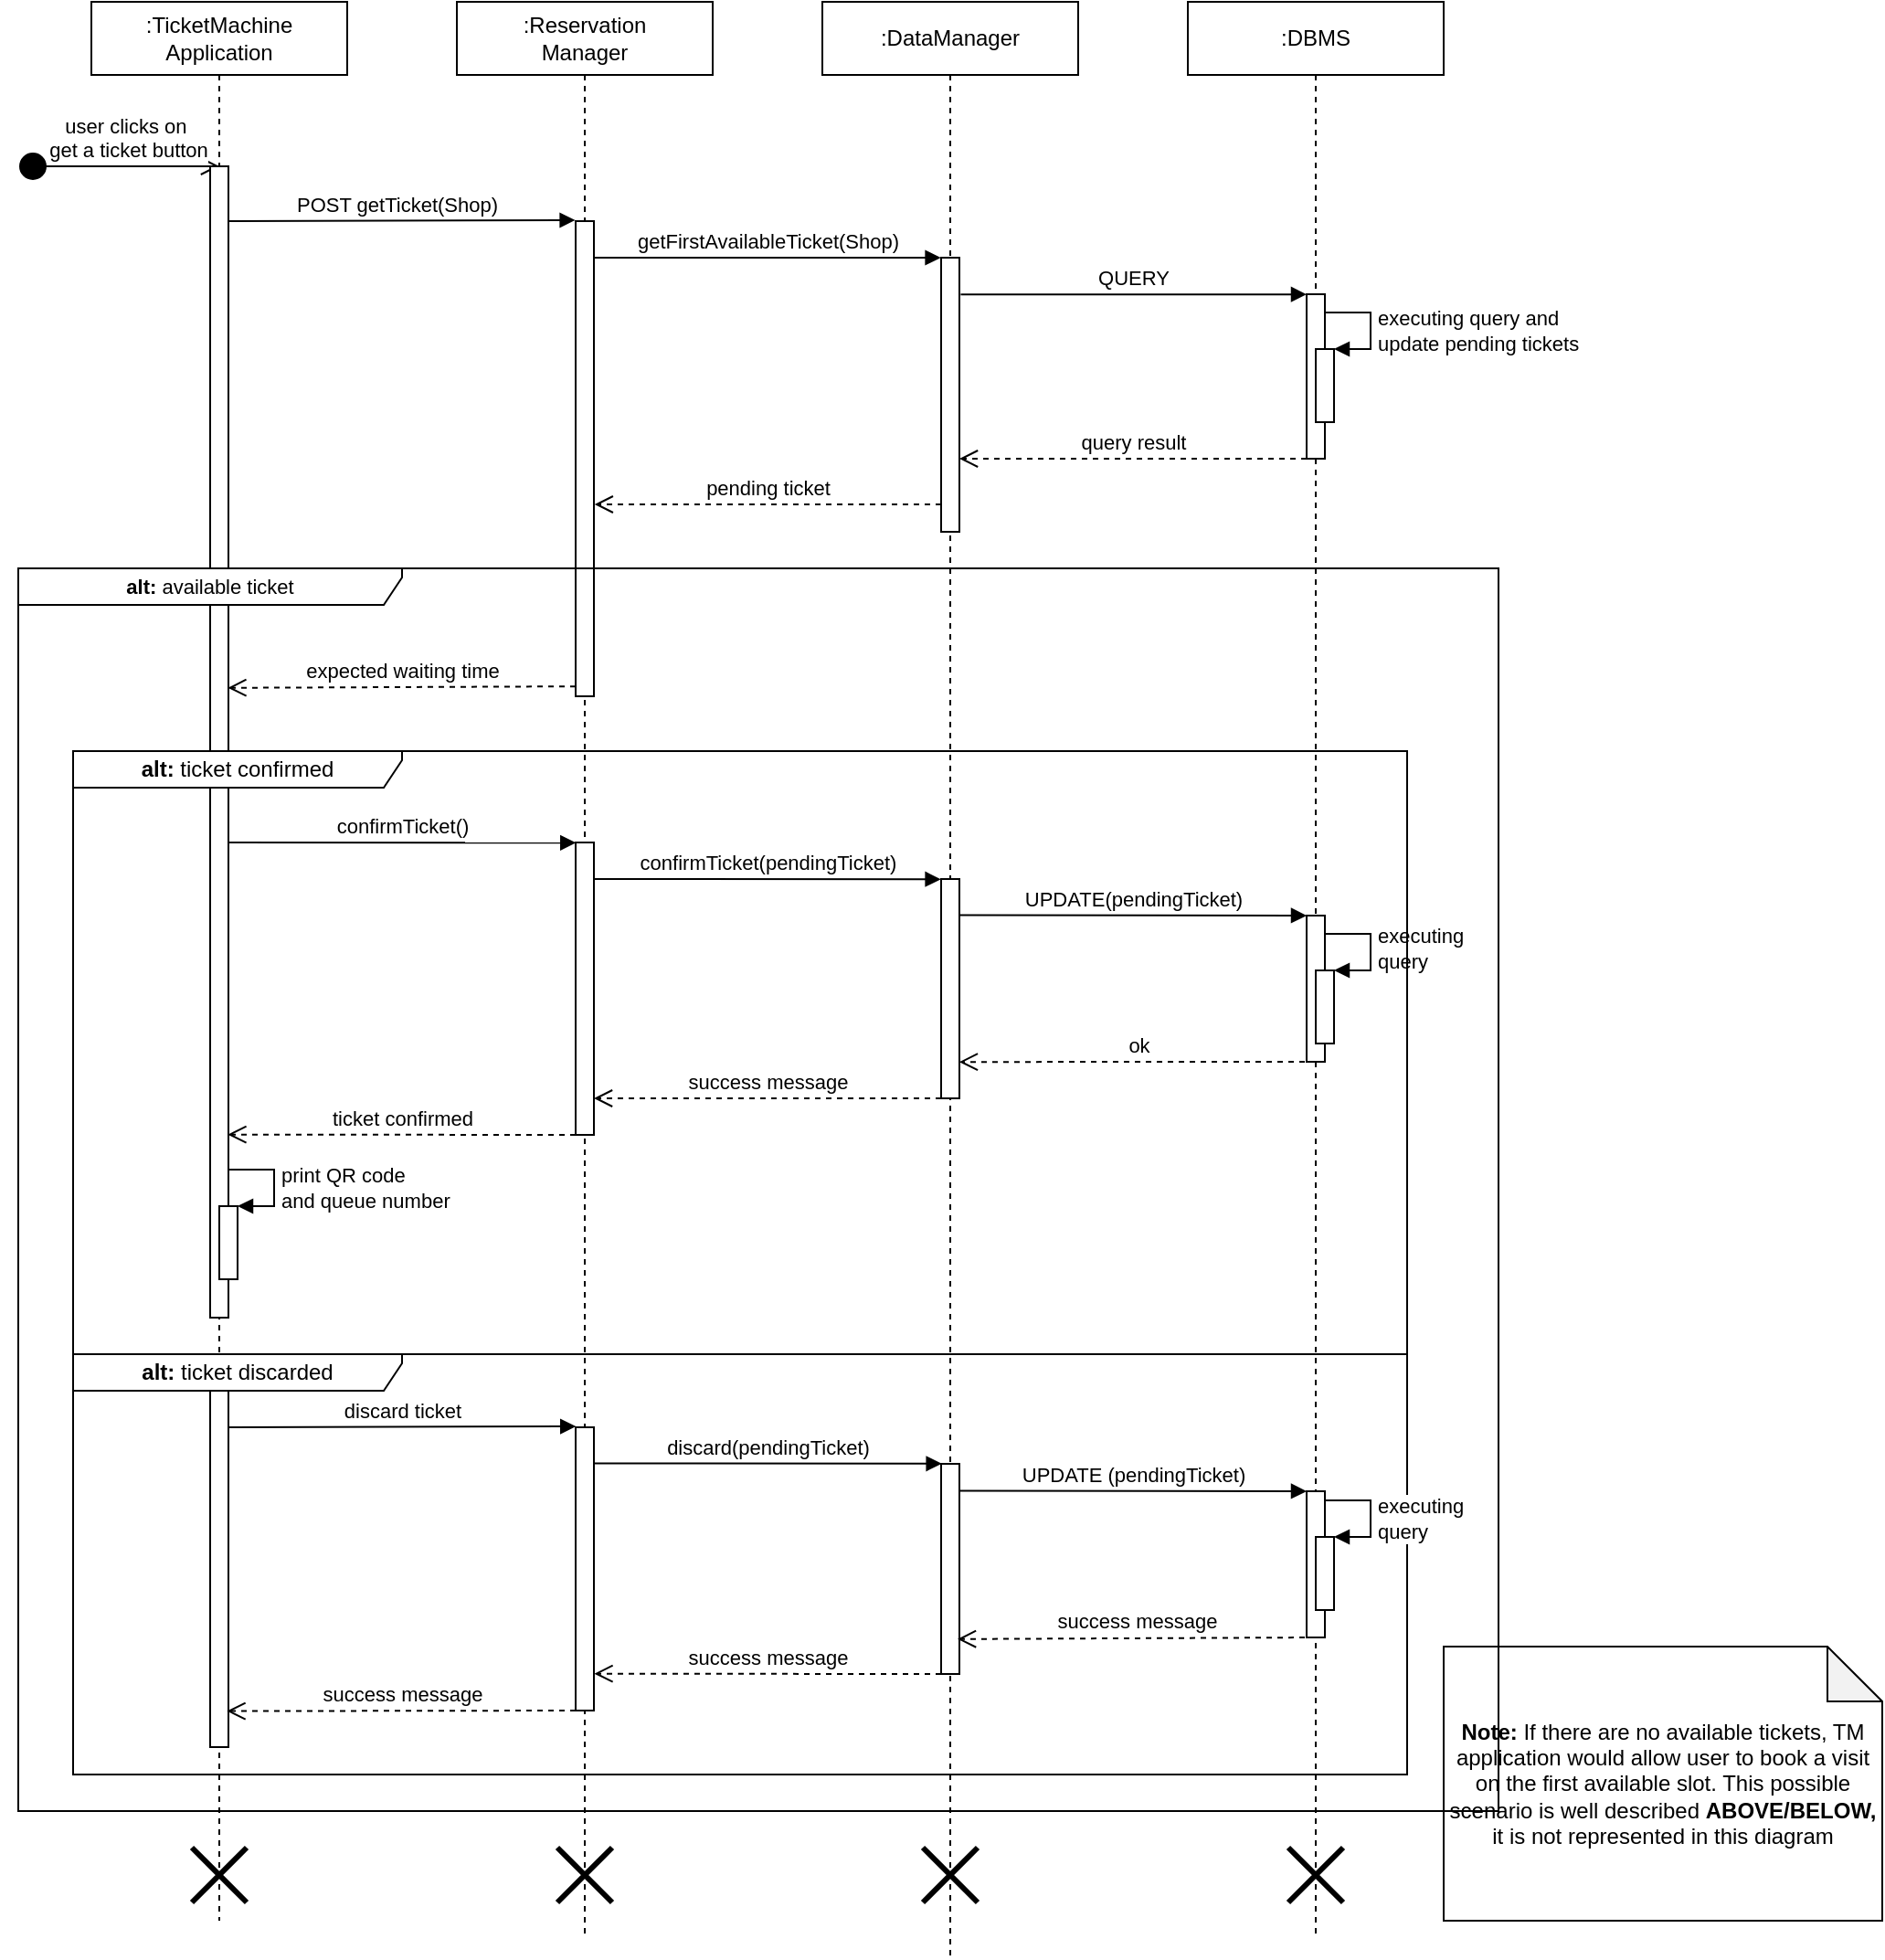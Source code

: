 <mxfile version="14.1.3" type="device"><diagram id="34E6OrOIECy2dX3a0hZG" name="Page-1"><mxGraphModel dx="1221" dy="682" grid="1" gridSize="10" guides="1" tooltips="1" connect="1" arrows="1" fold="1" page="1" pageScale="1" pageWidth="827" pageHeight="1169" math="0" shadow="0"><root><mxCell id="0"/><mxCell id="1" parent="0"/><mxCell id="TXoyTRB6cQ5aZvN8niQC-3" value=":Reservation&lt;br&gt;Manager" style="shape=umlLifeline;perimeter=lifelinePerimeter;whiteSpace=wrap;html=1;container=1;collapsible=0;recursiveResize=0;outlineConnect=0;" parent="1" vertex="1"><mxGeometry x="250" y="45" width="140" height="1060" as="geometry"/></mxCell><mxCell id="TXoyTRB6cQ5aZvN8niQC-36" value="" style="shape=umlDestroy;whiteSpace=wrap;html=1;strokeWidth=3;" parent="TXoyTRB6cQ5aZvN8niQC-3" vertex="1"><mxGeometry x="55" y="1010" width="30" height="30" as="geometry"/></mxCell><mxCell id="TXoyTRB6cQ5aZvN8niQC-4" value=":TicketMachine&lt;br&gt;Application" style="shape=umlLifeline;perimeter=lifelinePerimeter;whiteSpace=wrap;html=1;container=1;collapsible=0;recursiveResize=0;outlineConnect=0;" parent="1" vertex="1"><mxGeometry x="50" y="45" width="140" height="1050" as="geometry"/></mxCell><mxCell id="TXoyTRB6cQ5aZvN8niQC-35" value="" style="shape=umlDestroy;whiteSpace=wrap;html=1;strokeWidth=3;" parent="TXoyTRB6cQ5aZvN8niQC-4" vertex="1"><mxGeometry x="55" y="1010" width="30" height="30" as="geometry"/></mxCell><mxCell id="TXoyTRB6cQ5aZvN8niQC-5" value=":DataManager" style="shape=umlLifeline;perimeter=lifelinePerimeter;whiteSpace=wrap;html=1;container=1;collapsible=0;recursiveResize=0;outlineConnect=0;" parent="1" vertex="1"><mxGeometry x="450" y="45" width="140" height="1070" as="geometry"/></mxCell><mxCell id="TXoyTRB6cQ5aZvN8niQC-37" value="" style="shape=umlDestroy;whiteSpace=wrap;html=1;strokeWidth=3;" parent="TXoyTRB6cQ5aZvN8niQC-5" vertex="1"><mxGeometry x="55" y="1010" width="30" height="30" as="geometry"/></mxCell><mxCell id="TXoyTRB6cQ5aZvN8niQC-6" value=":DBMS" style="shape=umlLifeline;perimeter=lifelinePerimeter;whiteSpace=wrap;html=1;container=1;collapsible=0;recursiveResize=0;outlineConnect=0;" parent="1" vertex="1"><mxGeometry x="650" y="45" width="140" height="1060" as="geometry"/></mxCell><mxCell id="TXoyTRB6cQ5aZvN8niQC-38" value="" style="shape=umlDestroy;whiteSpace=wrap;html=1;strokeWidth=3;" parent="TXoyTRB6cQ5aZvN8niQC-6" vertex="1"><mxGeometry x="55" y="1010" width="30" height="30" as="geometry"/></mxCell><mxCell id="TXoyTRB6cQ5aZvN8niQC-7" value="user clicks on&amp;nbsp;&lt;br&gt;get a ticket button" style="html=1;verticalAlign=bottom;startArrow=circle;startFill=1;endArrow=open;startSize=6;endSize=8;" parent="1" edge="1"><mxGeometry x="0.091" width="80" relative="1" as="geometry"><mxPoint x="10" y="135" as="sourcePoint"/><mxPoint x="120" y="135" as="targetPoint"/><mxPoint as="offset"/></mxGeometry></mxCell><mxCell id="TXoyTRB6cQ5aZvN8niQC-8" value="POST getTicket(Shop)" style="html=1;verticalAlign=bottom;endArrow=block;entryX=-0.02;entryY=-0.002;entryDx=0;entryDy=0;entryPerimeter=0;" parent="1" target="TXoyTRB6cQ5aZvN8niQC-13" edge="1"><mxGeometry width="80" relative="1" as="geometry"><mxPoint x="120" y="165" as="sourcePoint"/><mxPoint x="200" y="165" as="targetPoint"/></mxGeometry></mxCell><mxCell id="TXoyTRB6cQ5aZvN8niQC-9" value="getFirstAvailableTicket(Shop)" style="html=1;verticalAlign=bottom;endArrow=block;entryX=-0.02;entryY=0;entryDx=0;entryDy=0;entryPerimeter=0;" parent="1" target="TXoyTRB6cQ5aZvN8niQC-12" edge="1"><mxGeometry width="80" relative="1" as="geometry"><mxPoint x="325" y="185" as="sourcePoint"/><mxPoint x="405" y="185" as="targetPoint"/></mxGeometry></mxCell><mxCell id="TXoyTRB6cQ5aZvN8niQC-10" value="QUERY" style="html=1;verticalAlign=bottom;endArrow=block;exitX=1.073;exitY=0.134;exitDx=0;exitDy=0;exitPerimeter=0;" parent="1" source="TXoyTRB6cQ5aZvN8niQC-12" target="TXoyTRB6cQ5aZvN8niQC-11" edge="1"><mxGeometry width="80" relative="1" as="geometry"><mxPoint x="590" y="205.0" as="sourcePoint"/><mxPoint x="670" y="205.0" as="targetPoint"/></mxGeometry></mxCell><mxCell id="TXoyTRB6cQ5aZvN8niQC-11" value="" style="html=1;points=[];perimeter=orthogonalPerimeter;" parent="1" vertex="1"><mxGeometry x="715" y="205" width="10" height="90" as="geometry"/></mxCell><mxCell id="TXoyTRB6cQ5aZvN8niQC-12" value="" style="html=1;points=[];perimeter=orthogonalPerimeter;" parent="1" vertex="1"><mxGeometry x="515" y="185" width="10" height="150" as="geometry"/></mxCell><mxCell id="TXoyTRB6cQ5aZvN8niQC-13" value="" style="html=1;points=[];perimeter=orthogonalPerimeter;" parent="1" vertex="1"><mxGeometry x="315" y="165" width="10" height="260" as="geometry"/></mxCell><mxCell id="TXoyTRB6cQ5aZvN8niQC-14" value="" style="html=1;points=[];perimeter=orthogonalPerimeter;" parent="1" vertex="1"><mxGeometry x="115" y="135" width="10" height="630" as="geometry"/></mxCell><mxCell id="TXoyTRB6cQ5aZvN8niQC-15" value="" style="html=1;points=[];perimeter=orthogonalPerimeter;" parent="1" vertex="1"><mxGeometry x="720" y="235" width="10" height="40" as="geometry"/></mxCell><mxCell id="TXoyTRB6cQ5aZvN8niQC-16" value="executing query and&lt;br&gt;update pending tickets" style="edgeStyle=orthogonalEdgeStyle;html=1;align=left;spacingLeft=2;endArrow=block;rounded=0;entryX=1;entryY=0;" parent="1" target="TXoyTRB6cQ5aZvN8niQC-15" edge="1"><mxGeometry x="0.077" relative="1" as="geometry"><mxPoint x="725" y="215" as="sourcePoint"/><Array as="points"><mxPoint x="750" y="215"/></Array><mxPoint as="offset"/></mxGeometry></mxCell><mxCell id="TXoyTRB6cQ5aZvN8niQC-17" value="query result" style="html=1;verticalAlign=bottom;endArrow=open;dashed=1;endSize=8;" parent="1" edge="1"><mxGeometry relative="1" as="geometry"><mxPoint x="715" y="295" as="sourcePoint"/><mxPoint x="525" y="295" as="targetPoint"/></mxGeometry></mxCell><mxCell id="TXoyTRB6cQ5aZvN8niQC-18" value="pending ticket" style="html=1;verticalAlign=bottom;endArrow=open;dashed=1;endSize=8;" parent="1" edge="1"><mxGeometry relative="1" as="geometry"><mxPoint x="515" y="320" as="sourcePoint"/><mxPoint x="325.366" y="320" as="targetPoint"/></mxGeometry></mxCell><mxCell id="TXoyTRB6cQ5aZvN8niQC-23" value="confirmTicket(pendingTicket)" style="html=1;verticalAlign=bottom;endArrow=block;entryX=-0.02;entryY=0.001;entryDx=0;entryDy=0;entryPerimeter=0;" parent="1" target="TXoyTRB6cQ5aZvN8niQC-24" edge="1"><mxGeometry width="80" relative="1" as="geometry"><mxPoint x="325" y="525" as="sourcePoint"/><mxPoint x="465" y="525" as="targetPoint"/></mxGeometry></mxCell><mxCell id="TXoyTRB6cQ5aZvN8niQC-24" value="" style="html=1;points=[];perimeter=orthogonalPerimeter;" parent="1" vertex="1"><mxGeometry x="515" y="525" width="10" height="120" as="geometry"/></mxCell><mxCell id="TXoyTRB6cQ5aZvN8niQC-25" value="UPDATE(pendingTicket)" style="html=1;verticalAlign=bottom;endArrow=block;exitX=1.02;exitY=0.165;exitDx=0;exitDy=0;exitPerimeter=0;" parent="1" source="TXoyTRB6cQ5aZvN8niQC-24" target="TXoyTRB6cQ5aZvN8niQC-26" edge="1"><mxGeometry width="80" relative="1" as="geometry"><mxPoint x="570" y="545" as="sourcePoint"/><mxPoint x="650" y="545" as="targetPoint"/></mxGeometry></mxCell><mxCell id="TXoyTRB6cQ5aZvN8niQC-26" value="" style="html=1;points=[];perimeter=orthogonalPerimeter;" parent="1" vertex="1"><mxGeometry x="715" y="545" width="10" height="80" as="geometry"/></mxCell><mxCell id="TXoyTRB6cQ5aZvN8niQC-27" value="" style="html=1;points=[];perimeter=orthogonalPerimeter;" parent="1" vertex="1"><mxGeometry x="720" y="575" width="10" height="40" as="geometry"/></mxCell><mxCell id="TXoyTRB6cQ5aZvN8niQC-28" value="executing&lt;br&gt;query" style="edgeStyle=orthogonalEdgeStyle;html=1;align=left;spacingLeft=2;endArrow=block;rounded=0;entryX=1;entryY=0;" parent="1" target="TXoyTRB6cQ5aZvN8niQC-27" edge="1"><mxGeometry relative="1" as="geometry"><mxPoint x="725" y="555" as="sourcePoint"/><Array as="points"><mxPoint x="750" y="555"/></Array></mxGeometry></mxCell><mxCell id="TXoyTRB6cQ5aZvN8niQC-29" value="ok" style="html=1;verticalAlign=bottom;endArrow=open;dashed=1;endSize=8;entryX=0.993;entryY=0.834;entryDx=0;entryDy=0;entryPerimeter=0;" parent="1" target="TXoyTRB6cQ5aZvN8niQC-24" edge="1"><mxGeometry relative="1" as="geometry"><mxPoint x="720" y="625" as="sourcePoint"/><mxPoint x="640" y="625" as="targetPoint"/></mxGeometry></mxCell><mxCell id="TXoyTRB6cQ5aZvN8niQC-30" value="success message" style="html=1;verticalAlign=bottom;endArrow=open;dashed=1;endSize=8;" parent="1" target="TXoyTRB6cQ5aZvN8niQC-44" edge="1"><mxGeometry relative="1" as="geometry"><mxPoint x="515" y="645" as="sourcePoint"/><mxPoint x="435" y="645" as="targetPoint"/><mxPoint as="offset"/></mxGeometry></mxCell><mxCell id="TXoyTRB6cQ5aZvN8niQC-31" value="ticket confirmed" style="html=1;verticalAlign=bottom;endArrow=open;dashed=1;endSize=8;entryX=0.967;entryY=0.841;entryDx=0;entryDy=0;entryPerimeter=0;" parent="1" target="TXoyTRB6cQ5aZvN8niQC-14" edge="1"><mxGeometry relative="1" as="geometry"><mxPoint x="315" y="665" as="sourcePoint"/><mxPoint x="235" y="665" as="targetPoint"/></mxGeometry></mxCell><mxCell id="TXoyTRB6cQ5aZvN8niQC-32" value="" style="html=1;points=[];perimeter=orthogonalPerimeter;" parent="1" vertex="1"><mxGeometry x="120" y="704" width="10" height="40" as="geometry"/></mxCell><mxCell id="TXoyTRB6cQ5aZvN8niQC-33" value="print QR code&lt;br&gt;and queue number" style="edgeStyle=orthogonalEdgeStyle;html=1;align=left;spacingLeft=2;endArrow=block;rounded=0;entryX=1;entryY=0;" parent="1" target="TXoyTRB6cQ5aZvN8niQC-32" edge="1"><mxGeometry x="0.077" relative="1" as="geometry"><mxPoint x="125" y="684" as="sourcePoint"/><Array as="points"><mxPoint x="150" y="684"/></Array><mxPoint as="offset"/></mxGeometry></mxCell><mxCell id="TXoyTRB6cQ5aZvN8niQC-34" value="&lt;div&gt;&lt;b&gt;Note: &lt;/b&gt;&lt;span&gt;If there are no available tickets, TM application would allow user to book a visit on the first available slot. This possible scenario is well described &lt;/span&gt;&lt;b&gt;ABOVE/BELOW, &lt;/b&gt;&lt;span&gt;it is&amp;nbsp;not represented in this diagram&lt;/span&gt;&lt;/div&gt;" style="shape=note;whiteSpace=wrap;html=1;backgroundOutline=1;darkOpacity=0.05;align=center;" parent="1" vertex="1"><mxGeometry x="790" y="945" width="240" height="150" as="geometry"/></mxCell><mxCell id="TXoyTRB6cQ5aZvN8niQC-40" value="expected waiting time" style="html=1;verticalAlign=bottom;endArrow=open;dashed=1;endSize=8;entryX=0.967;entryY=0.453;entryDx=0;entryDy=0;entryPerimeter=0;" parent="1" target="TXoyTRB6cQ5aZvN8niQC-14" edge="1"><mxGeometry relative="1" as="geometry"><mxPoint x="315" y="419.58" as="sourcePoint"/><mxPoint x="235" y="419.58" as="targetPoint"/></mxGeometry></mxCell><mxCell id="TXoyTRB6cQ5aZvN8niQC-43" value="confirmTicket()" style="html=1;verticalAlign=bottom;endArrow=block;entryX=0.013;entryY=0.001;entryDx=0;entryDy=0;entryPerimeter=0;" parent="1" target="TXoyTRB6cQ5aZvN8niQC-44" edge="1"><mxGeometry width="80" relative="1" as="geometry"><mxPoint x="125" y="505" as="sourcePoint"/><mxPoint x="205" y="505" as="targetPoint"/></mxGeometry></mxCell><mxCell id="TXoyTRB6cQ5aZvN8niQC-44" value="" style="html=1;points=[];perimeter=orthogonalPerimeter;" parent="1" vertex="1"><mxGeometry x="315" y="505" width="10" height="160" as="geometry"/></mxCell><mxCell id="TXoyTRB6cQ5aZvN8niQC-46" value="&lt;b&gt;alt: &lt;/b&gt;ticket discarded" style="shape=umlFrame;whiteSpace=wrap;html=1;width=180;height=20;" parent="1" vertex="1"><mxGeometry x="40" y="785" width="730" height="230" as="geometry"/></mxCell><mxCell id="TXoyTRB6cQ5aZvN8niQC-47" value="" style="html=1;points=[];perimeter=orthogonalPerimeter;" parent="1" vertex="1"><mxGeometry x="115" y="805" width="10" height="195" as="geometry"/></mxCell><mxCell id="TXoyTRB6cQ5aZvN8niQC-48" value="discard ticket" style="html=1;verticalAlign=bottom;endArrow=block;entryX=0.011;entryY=-0.003;entryDx=0;entryDy=0;entryPerimeter=0;" parent="1" target="TXoyTRB6cQ5aZvN8niQC-49" edge="1"><mxGeometry width="80" relative="1" as="geometry"><mxPoint x="125" y="825" as="sourcePoint"/><mxPoint x="205" y="825" as="targetPoint"/></mxGeometry></mxCell><mxCell id="TXoyTRB6cQ5aZvN8niQC-49" value="" style="html=1;points=[];perimeter=orthogonalPerimeter;" parent="1" vertex="1"><mxGeometry x="315" y="825" width="10" height="155" as="geometry"/></mxCell><mxCell id="TXoyTRB6cQ5aZvN8niQC-50" value="discard(pendingTicket)" style="html=1;verticalAlign=bottom;endArrow=block;entryX=0.033;entryY=-0.001;entryDx=0;entryDy=0;entryPerimeter=0;" parent="1" target="TXoyTRB6cQ5aZvN8niQC-51" edge="1"><mxGeometry width="80" relative="1" as="geometry"><mxPoint x="325" y="844.71" as="sourcePoint"/><mxPoint x="405" y="844.71" as="targetPoint"/></mxGeometry></mxCell><mxCell id="TXoyTRB6cQ5aZvN8niQC-51" value="" style="html=1;points=[];perimeter=orthogonalPerimeter;" parent="1" vertex="1"><mxGeometry x="515" y="845" width="10" height="115" as="geometry"/></mxCell><mxCell id="TXoyTRB6cQ5aZvN8niQC-52" value="UPDATE (pendingTicket)" style="html=1;verticalAlign=bottom;endArrow=block;" parent="1" target="TXoyTRB6cQ5aZvN8niQC-53" edge="1"><mxGeometry width="80" relative="1" as="geometry"><mxPoint x="525" y="859.71" as="sourcePoint"/><mxPoint x="605" y="859.71" as="targetPoint"/></mxGeometry></mxCell><mxCell id="TXoyTRB6cQ5aZvN8niQC-53" value="" style="html=1;points=[];perimeter=orthogonalPerimeter;" parent="1" vertex="1"><mxGeometry x="715" y="860" width="10" height="80" as="geometry"/></mxCell><mxCell id="TXoyTRB6cQ5aZvN8niQC-54" value="" style="html=1;points=[];perimeter=orthogonalPerimeter;" parent="1" vertex="1"><mxGeometry x="720" y="885" width="10" height="40" as="geometry"/></mxCell><mxCell id="TXoyTRB6cQ5aZvN8niQC-55" value="executing&lt;br&gt;query" style="edgeStyle=orthogonalEdgeStyle;html=1;align=left;spacingLeft=2;endArrow=block;rounded=0;entryX=1;entryY=0;" parent="1" target="TXoyTRB6cQ5aZvN8niQC-54" edge="1"><mxGeometry x="0.077" relative="1" as="geometry"><mxPoint x="725" y="865" as="sourcePoint"/><Array as="points"><mxPoint x="750" y="865"/></Array><mxPoint as="offset"/></mxGeometry></mxCell><mxCell id="TXoyTRB6cQ5aZvN8niQC-56" value="success message" style="html=1;verticalAlign=bottom;endArrow=open;dashed=1;endSize=8;entryX=0.9;entryY=0.834;entryDx=0;entryDy=0;entryPerimeter=0;" parent="1" target="TXoyTRB6cQ5aZvN8niQC-51" edge="1"><mxGeometry relative="1" as="geometry"><mxPoint x="720" y="940" as="sourcePoint"/><mxPoint x="640" y="940" as="targetPoint"/><mxPoint as="offset"/></mxGeometry></mxCell><mxCell id="TXoyTRB6cQ5aZvN8niQC-57" value="success message" style="html=1;verticalAlign=bottom;endArrow=open;dashed=1;endSize=8;entryX=1.021;entryY=0.87;entryDx=0;entryDy=0;entryPerimeter=0;" parent="1" target="TXoyTRB6cQ5aZvN8niQC-49" edge="1"><mxGeometry relative="1" as="geometry"><mxPoint x="515" y="960" as="sourcePoint"/><mxPoint x="324" y="964" as="targetPoint"/></mxGeometry></mxCell><mxCell id="TXoyTRB6cQ5aZvN8niQC-58" value="success message" style="html=1;verticalAlign=bottom;endArrow=open;dashed=1;endSize=8;entryX=0.921;entryY=0.899;entryDx=0;entryDy=0;entryPerimeter=0;" parent="1" target="TXoyTRB6cQ5aZvN8niQC-47" edge="1"><mxGeometry relative="1" as="geometry"><mxPoint x="315" y="980" as="sourcePoint"/><mxPoint x="235" y="980" as="targetPoint"/></mxGeometry></mxCell><mxCell id="TXoyTRB6cQ5aZvN8niQC-42" value="&lt;b&gt;alt: &lt;/b&gt;ticket confirmed" style="shape=umlFrame;whiteSpace=wrap;html=1;width=180;height=20;" parent="1" vertex="1"><mxGeometry x="40" y="455" width="730" height="330" as="geometry"/></mxCell><mxCell id="TXoyTRB6cQ5aZvN8niQC-22" value="&lt;font style=&quot;font-size: 11px&quot;&gt;&lt;b&gt;alt: &lt;/b&gt;available ticket&lt;/font&gt;" style="shape=umlFrame;whiteSpace=wrap;html=1;width=210;height=20;" parent="1" vertex="1"><mxGeometry x="10" y="355" width="810" height="680" as="geometry"/></mxCell></root></mxGraphModel></diagram></mxfile>